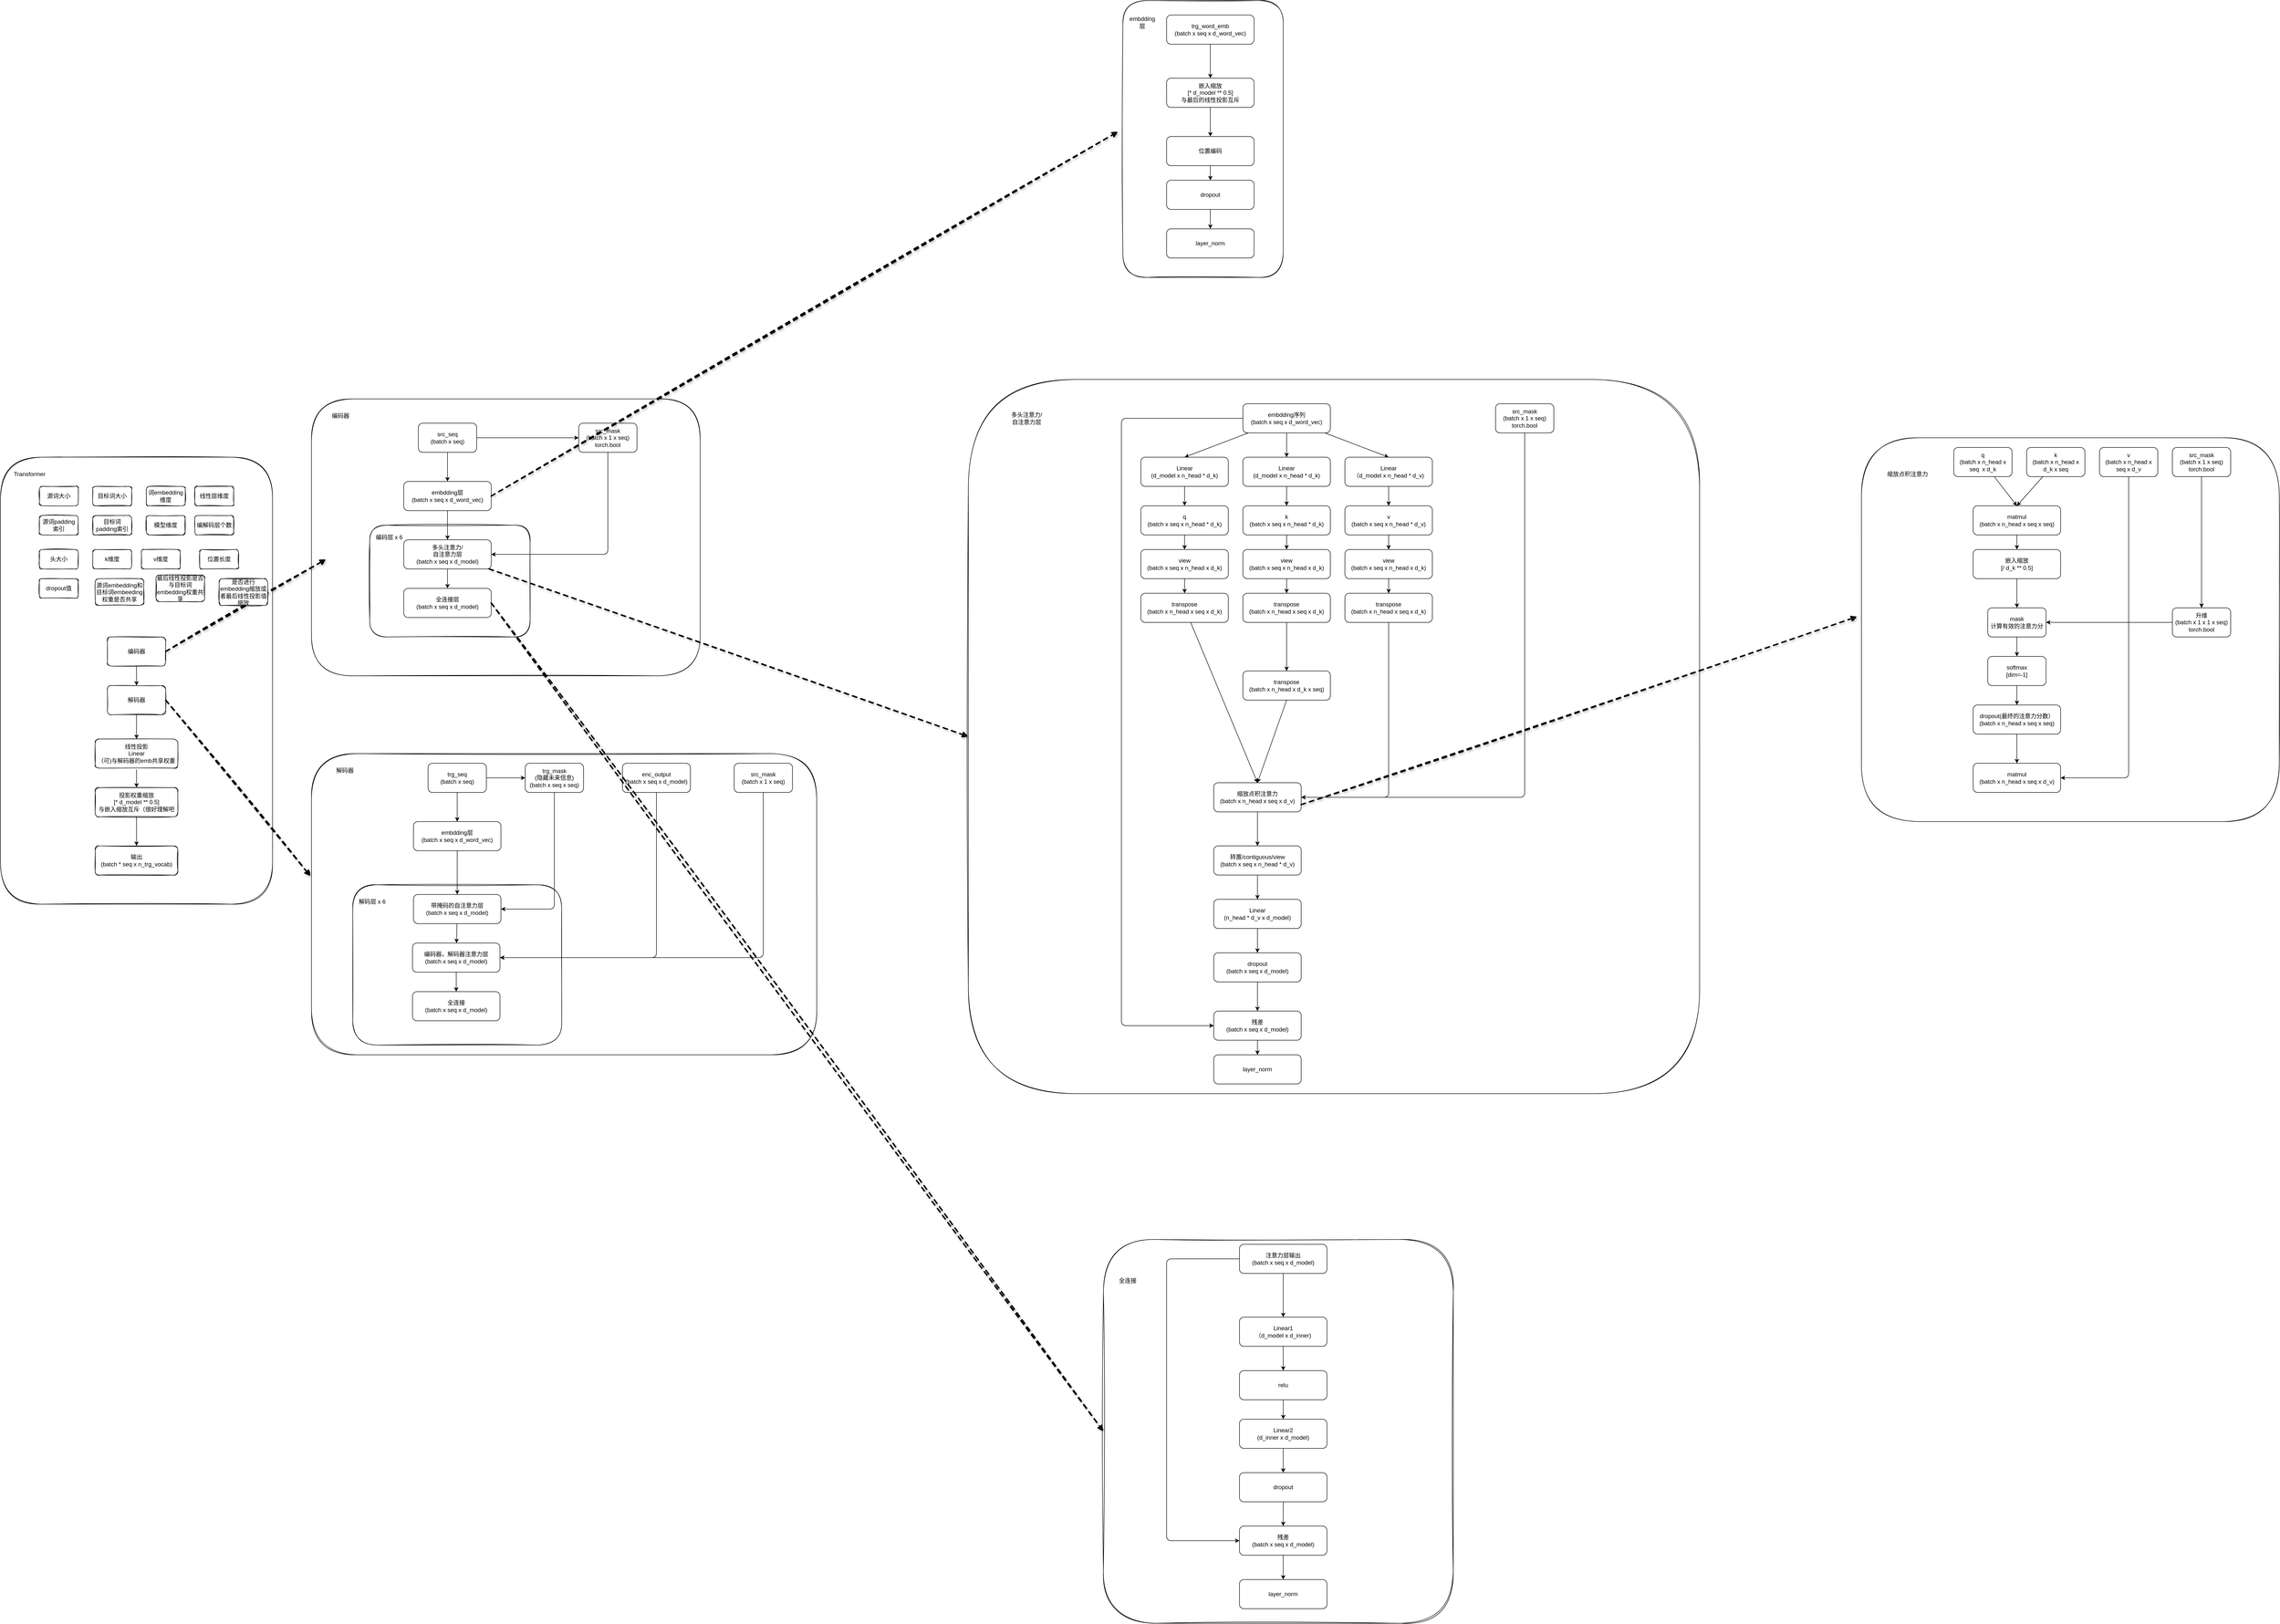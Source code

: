 <mxfile>
    <diagram id="biJ7z7tTQsiZoMqXXx1a" name="Page-1">
        <mxGraphModel dx="703" dy="2850" grid="1" gridSize="10" guides="1" tooltips="1" connect="1" arrows="1" fold="1" page="1" pageScale="1" pageWidth="827" pageHeight="1169" math="0" shadow="0">
            <root>
                <mxCell id="0"/>
                <mxCell id="1" parent="0"/>
                <mxCell id="311" value="" style="rounded=1;whiteSpace=wrap;html=1;shadow=0;sketch=1;" vertex="1" parent="1">
                    <mxGeometry x="150" y="-1080" width="560" height="920" as="geometry"/>
                </mxCell>
                <mxCell id="290" value="" style="rounded=1;whiteSpace=wrap;html=1;shadow=0;sketch=1;" vertex="1" parent="1">
                    <mxGeometry x="790" y="-1200" width="800" height="570" as="geometry"/>
                </mxCell>
                <mxCell id="288" value="" style="rounded=1;whiteSpace=wrap;html=1;shadow=0;sketch=1;" vertex="1" parent="1">
                    <mxGeometry x="2142" y="-1240" width="1505" height="1470" as="geometry"/>
                </mxCell>
                <mxCell id="287" value="" style="rounded=1;whiteSpace=wrap;html=1;shadow=0;sketch=1;" vertex="1" parent="1">
                    <mxGeometry x="910" y="-940" width="330" height="230" as="geometry"/>
                </mxCell>
                <mxCell id="188" value="" style="rounded=1;whiteSpace=wrap;html=1;shadow=0;sketch=1;" vertex="1" parent="1">
                    <mxGeometry x="3980" y="-1120" width="860" height="790" as="geometry"/>
                </mxCell>
                <mxCell id="148" value="" style="rounded=1;whiteSpace=wrap;html=1;shadow=0;sketch=1;" vertex="1" parent="1">
                    <mxGeometry x="790" y="-470" width="1040" height="620" as="geometry"/>
                </mxCell>
                <mxCell id="145" value="" style="rounded=1;whiteSpace=wrap;html=1;shadow=0;sketch=1;" vertex="1" parent="1">
                    <mxGeometry x="2460" y="-2020" width="330" height="570" as="geometry"/>
                </mxCell>
                <mxCell id="132" value="" style="rounded=1;whiteSpace=wrap;html=1;shadow=0;sketch=1;" vertex="1" parent="1">
                    <mxGeometry x="875" y="-200" width="430" height="330" as="geometry"/>
                </mxCell>
                <mxCell id="90" value="" style="rounded=1;whiteSpace=wrap;html=1;sketch=1;curveFitting=1;jiggle=2;shadow=0;" vertex="1" parent="1">
                    <mxGeometry x="2420" y="530" width="720" height="790" as="geometry"/>
                </mxCell>
                <mxCell id="5" value="" style="edgeStyle=none;html=1;" edge="1" parent="1" source="3" target="4">
                    <mxGeometry relative="1" as="geometry"/>
                </mxCell>
                <mxCell id="7" value="" style="edgeStyle=none;html=1;" edge="1" parent="1" source="3">
                    <mxGeometry relative="1" as="geometry">
                        <mxPoint x="1070.0" y="-1030" as="targetPoint"/>
                    </mxGeometry>
                </mxCell>
                <mxCell id="3" value="src_seq&lt;br&gt;(batch x seq)" style="rounded=1;whiteSpace=wrap;html=1;" vertex="1" parent="1">
                    <mxGeometry x="1010" y="-1150" width="120" height="60" as="geometry"/>
                </mxCell>
                <mxCell id="282" style="edgeStyle=none;html=1;entryX=1;entryY=0.5;entryDx=0;entryDy=0;" edge="1" parent="1" source="4" target="196">
                    <mxGeometry relative="1" as="geometry">
                        <mxPoint x="1400" y="-1050" as="targetPoint"/>
                        <Array as="points">
                            <mxPoint x="1400" y="-880"/>
                        </Array>
                    </mxGeometry>
                </mxCell>
                <mxCell id="4" value="src_mask&lt;br&gt;(batch x 1 x seq)&lt;br&gt;torch.bool" style="rounded=1;whiteSpace=wrap;html=1;" vertex="1" parent="1">
                    <mxGeometry x="1340" y="-1150" width="120" height="60" as="geometry"/>
                </mxCell>
                <mxCell id="84" value="" style="edgeStyle=none;html=1;" edge="1" parent="1" source="74" target="76">
                    <mxGeometry relative="1" as="geometry"/>
                </mxCell>
                <mxCell id="74" value="Linear1&lt;br&gt;（d_model x d_inner)" style="rounded=1;whiteSpace=wrap;html=1;" vertex="1" parent="1">
                    <mxGeometry x="2700" y="690" width="180" height="60" as="geometry"/>
                </mxCell>
                <mxCell id="86" value="" style="edgeStyle=none;html=1;" edge="1" parent="1" source="75" target="77">
                    <mxGeometry relative="1" as="geometry"/>
                </mxCell>
                <mxCell id="75" value="Linear2&lt;br&gt;(d_inner x d_model)" style="rounded=1;whiteSpace=wrap;html=1;" vertex="1" parent="1">
                    <mxGeometry x="2700" y="900" width="180" height="60" as="geometry"/>
                </mxCell>
                <mxCell id="85" value="" style="edgeStyle=none;html=1;" edge="1" parent="1" source="76" target="75">
                    <mxGeometry relative="1" as="geometry"/>
                </mxCell>
                <mxCell id="76" value="relu" style="rounded=1;whiteSpace=wrap;html=1;" vertex="1" parent="1">
                    <mxGeometry x="2700" y="800" width="180" height="60" as="geometry"/>
                </mxCell>
                <mxCell id="87" value="" style="edgeStyle=none;html=1;" edge="1" parent="1" source="77" target="81">
                    <mxGeometry relative="1" as="geometry"/>
                </mxCell>
                <mxCell id="77" value="dropout" style="rounded=1;whiteSpace=wrap;html=1;" vertex="1" parent="1">
                    <mxGeometry x="2700" y="1010" width="180" height="60" as="geometry"/>
                </mxCell>
                <mxCell id="83" value="" style="edgeStyle=none;html=1;" edge="1" parent="1" source="79" target="74">
                    <mxGeometry relative="1" as="geometry"/>
                </mxCell>
                <mxCell id="89" style="edgeStyle=none;html=1;entryX=0;entryY=0.5;entryDx=0;entryDy=0;" edge="1" parent="1" source="79" target="81">
                    <mxGeometry relative="1" as="geometry">
                        <Array as="points">
                            <mxPoint x="2550" y="570"/>
                            <mxPoint x="2550" y="1150"/>
                        </Array>
                    </mxGeometry>
                </mxCell>
                <mxCell id="79" value="注意力层输出&lt;br&gt;(batch x seq x d_model)" style="rounded=1;whiteSpace=wrap;html=1;" vertex="1" parent="1">
                    <mxGeometry x="2700" y="540" width="180" height="60" as="geometry"/>
                </mxCell>
                <mxCell id="88" value="" style="edgeStyle=none;html=1;" edge="1" parent="1" source="81" target="82">
                    <mxGeometry relative="1" as="geometry"/>
                </mxCell>
                <mxCell id="81" value="残差&lt;br&gt;(batch x seq x d_model)" style="rounded=1;whiteSpace=wrap;html=1;" vertex="1" parent="1">
                    <mxGeometry x="2700" y="1120" width="180" height="60" as="geometry"/>
                </mxCell>
                <mxCell id="82" value="layer_norm" style="rounded=1;whiteSpace=wrap;html=1;" vertex="1" parent="1">
                    <mxGeometry x="2700" y="1230" width="180" height="60" as="geometry"/>
                </mxCell>
                <mxCell id="94" value="全连接" style="text;html=1;strokeColor=none;fillColor=none;align=center;verticalAlign=middle;whiteSpace=wrap;rounded=0;shadow=0;sketch=1;" vertex="1" parent="1">
                    <mxGeometry x="2440" y="600" width="60" height="30" as="geometry"/>
                </mxCell>
                <mxCell id="104" value="编码层 x 6" style="text;html=1;strokeColor=none;fillColor=none;align=center;verticalAlign=middle;whiteSpace=wrap;rounded=0;shadow=0;sketch=1;" vertex="1" parent="1">
                    <mxGeometry x="920" y="-930" width="60" height="30" as="geometry"/>
                </mxCell>
                <mxCell id="106" value="编码器" style="text;html=1;strokeColor=none;fillColor=none;align=center;verticalAlign=middle;whiteSpace=wrap;rounded=0;shadow=0;sketch=1;" vertex="1" parent="1">
                    <mxGeometry x="820" y="-1180" width="60" height="30" as="geometry"/>
                </mxCell>
                <mxCell id="109" value="" style="edgeStyle=none;html=1;" edge="1" parent="1" source="107" target="108">
                    <mxGeometry relative="1" as="geometry"/>
                </mxCell>
                <mxCell id="115" value="" style="edgeStyle=none;html=1;" edge="1" parent="1" source="107" target="110">
                    <mxGeometry relative="1" as="geometry"/>
                </mxCell>
                <mxCell id="107" value="trg_seq&lt;br&gt;(batch x seq)" style="rounded=1;whiteSpace=wrap;html=1;" vertex="1" parent="1">
                    <mxGeometry x="1030" y="-450" width="120" height="60" as="geometry"/>
                </mxCell>
                <mxCell id="123" style="edgeStyle=none;html=1;entryX=1;entryY=0.5;entryDx=0;entryDy=0;" edge="1" parent="1" source="108" target="121">
                    <mxGeometry relative="1" as="geometry">
                        <Array as="points">
                            <mxPoint x="1290" y="-150"/>
                        </Array>
                    </mxGeometry>
                </mxCell>
                <mxCell id="108" value="trg_mask&lt;br&gt;(隐藏未来信息)&lt;br&gt;(batch x seq x seq)" style="rounded=1;whiteSpace=wrap;html=1;" vertex="1" parent="1">
                    <mxGeometry x="1230" y="-450" width="120" height="60" as="geometry"/>
                </mxCell>
                <mxCell id="147" value="" style="edgeStyle=none;html=1;entryX=0.5;entryY=0;entryDx=0;entryDy=0;" edge="1" parent="1" source="110" target="121">
                    <mxGeometry relative="1" as="geometry"/>
                </mxCell>
                <mxCell id="110" value="embdding层&lt;br&gt;(batch x seq x d_word_vec)" style="rounded=1;whiteSpace=wrap;html=1;" vertex="1" parent="1">
                    <mxGeometry x="1000" y="-330" width="180" height="60" as="geometry"/>
                </mxCell>
                <mxCell id="125" value="" style="edgeStyle=none;html=1;" edge="1" parent="1" source="121" target="124">
                    <mxGeometry relative="1" as="geometry"/>
                </mxCell>
                <mxCell id="121" value="带掩码的自注意力层&lt;br&gt;(batch x seq x d_model)" style="rounded=1;whiteSpace=wrap;html=1;" vertex="1" parent="1">
                    <mxGeometry x="1000" y="-180" width="180" height="60" as="geometry"/>
                </mxCell>
                <mxCell id="131" value="" style="edgeStyle=none;html=1;" edge="1" parent="1" source="124" target="130">
                    <mxGeometry relative="1" as="geometry"/>
                </mxCell>
                <mxCell id="124" value="编码器，解码器注意力层&lt;br&gt;(batch x seq x d_model)" style="rounded=1;whiteSpace=wrap;html=1;" vertex="1" parent="1">
                    <mxGeometry x="998" y="-80" width="180" height="60" as="geometry"/>
                </mxCell>
                <mxCell id="128" style="edgeStyle=none;html=1;entryX=1;entryY=0.5;entryDx=0;entryDy=0;" edge="1" parent="1" source="126" target="124">
                    <mxGeometry relative="1" as="geometry">
                        <mxPoint x="1190.0" y="340" as="targetPoint"/>
                        <Array as="points">
                            <mxPoint x="1500" y="-50"/>
                        </Array>
                    </mxGeometry>
                </mxCell>
                <mxCell id="126" value="enc_output&lt;br&gt;(batch x seq x d_model)" style="rounded=1;whiteSpace=wrap;html=1;" vertex="1" parent="1">
                    <mxGeometry x="1430" y="-450" width="140" height="60" as="geometry"/>
                </mxCell>
                <mxCell id="129" style="edgeStyle=none;html=1;entryX=1;entryY=0.5;entryDx=0;entryDy=0;" edge="1" parent="1" source="127" target="124">
                    <mxGeometry relative="1" as="geometry">
                        <Array as="points">
                            <mxPoint x="1720" y="-50"/>
                        </Array>
                    </mxGeometry>
                </mxCell>
                <mxCell id="127" value="src_mask&lt;br&gt;(batch x 1 x seq)" style="rounded=1;whiteSpace=wrap;html=1;" vertex="1" parent="1">
                    <mxGeometry x="1660" y="-450" width="120" height="60" as="geometry"/>
                </mxCell>
                <mxCell id="130" value="全连接&lt;br&gt;(batch x seq x d_model)" style="rounded=1;whiteSpace=wrap;html=1;" vertex="1" parent="1">
                    <mxGeometry x="998" y="20" width="180" height="60" as="geometry"/>
                </mxCell>
                <mxCell id="133" value="解码层 x 6" style="text;html=1;strokeColor=none;fillColor=none;align=center;verticalAlign=middle;whiteSpace=wrap;rounded=0;shadow=0;sketch=1;" vertex="1" parent="1">
                    <mxGeometry x="885" y="-180" width="60" height="30" as="geometry"/>
                </mxCell>
                <mxCell id="135" value="解码器" style="text;html=1;strokeColor=none;fillColor=none;align=center;verticalAlign=middle;whiteSpace=wrap;rounded=0;shadow=0;sketch=1;" vertex="1" parent="1">
                    <mxGeometry x="829" y="-450" width="60" height="30" as="geometry"/>
                </mxCell>
                <mxCell id="136" value="" style="edgeStyle=none;html=1;" edge="1" parent="1" source="137" target="139">
                    <mxGeometry relative="1" as="geometry"/>
                </mxCell>
                <mxCell id="137" value="trg_word_emb&lt;br&gt;(batch x seq x d_word_vec)" style="rounded=1;whiteSpace=wrap;html=1;" vertex="1" parent="1">
                    <mxGeometry x="2550" y="-1990" width="180" height="60" as="geometry"/>
                </mxCell>
                <mxCell id="138" value="" style="edgeStyle=none;html=1;" edge="1" parent="1" source="139" target="141">
                    <mxGeometry relative="1" as="geometry"/>
                </mxCell>
                <mxCell id="139" value="嵌入缩放&lt;br&gt;[* d_model ** 0.5]&lt;br&gt;与最后的线性投影互斥" style="rounded=1;whiteSpace=wrap;html=1;" vertex="1" parent="1">
                    <mxGeometry x="2550" y="-1860" width="180" height="60" as="geometry"/>
                </mxCell>
                <mxCell id="140" value="" style="edgeStyle=none;html=1;" edge="1" parent="1" source="141" target="143">
                    <mxGeometry relative="1" as="geometry"/>
                </mxCell>
                <mxCell id="141" value="位置编码" style="rounded=1;whiteSpace=wrap;html=1;" vertex="1" parent="1">
                    <mxGeometry x="2550" y="-1740" width="180" height="60" as="geometry"/>
                </mxCell>
                <mxCell id="142" value="" style="edgeStyle=none;html=1;" edge="1" parent="1" source="143" target="144">
                    <mxGeometry relative="1" as="geometry"/>
                </mxCell>
                <mxCell id="143" value="dropout" style="rounded=1;whiteSpace=wrap;html=1;" vertex="1" parent="1">
                    <mxGeometry x="2550" y="-1650" width="180" height="60" as="geometry"/>
                </mxCell>
                <mxCell id="144" value="layer_norm" style="rounded=1;whiteSpace=wrap;html=1;" vertex="1" parent="1">
                    <mxGeometry x="2550" y="-1550" width="180" height="60" as="geometry"/>
                </mxCell>
                <mxCell id="146" value="embdding层" style="text;html=1;strokeColor=none;fillColor=none;align=center;verticalAlign=middle;whiteSpace=wrap;rounded=0;shadow=0;sketch=1;" vertex="1" parent="1">
                    <mxGeometry x="2470" y="-1990" width="60" height="30" as="geometry"/>
                </mxCell>
                <mxCell id="163" style="edgeStyle=none;html=1;" edge="1" parent="1" source="164" target="170">
                    <mxGeometry relative="1" as="geometry"/>
                </mxCell>
                <mxCell id="164" value="升维&lt;br&gt;(batch x 1 x 1 x seq)&lt;br&gt;torch.bool" style="rounded=1;whiteSpace=wrap;html=1;" vertex="1" parent="1">
                    <mxGeometry x="4620" y="-770" width="120" height="60" as="geometry"/>
                </mxCell>
                <mxCell id="165" value="" style="edgeStyle=none;html=1;" edge="1" parent="1" source="166" target="168">
                    <mxGeometry relative="1" as="geometry"/>
                </mxCell>
                <mxCell id="166" value="matmul&lt;br&gt;(batch x n_head x seq x seq)" style="rounded=1;whiteSpace=wrap;html=1;" vertex="1" parent="1">
                    <mxGeometry x="4210" y="-980" width="180" height="60" as="geometry"/>
                </mxCell>
                <mxCell id="167" value="" style="edgeStyle=none;html=1;" edge="1" parent="1" source="168" target="170">
                    <mxGeometry relative="1" as="geometry"/>
                </mxCell>
                <mxCell id="168" value="嵌入缩放&lt;br&gt;[/ d_k ** 0.5]" style="rounded=1;whiteSpace=wrap;html=1;" vertex="1" parent="1">
                    <mxGeometry x="4210" y="-890" width="180" height="60" as="geometry"/>
                </mxCell>
                <mxCell id="169" value="" style="edgeStyle=none;html=1;" edge="1" parent="1" source="170" target="172">
                    <mxGeometry relative="1" as="geometry"/>
                </mxCell>
                <mxCell id="170" value="mask&lt;br&gt;计算有效的注意力分" style="rounded=1;whiteSpace=wrap;html=1;" vertex="1" parent="1">
                    <mxGeometry x="4240" y="-770" width="120" height="60" as="geometry"/>
                </mxCell>
                <mxCell id="171" value="" style="edgeStyle=none;html=1;" edge="1" parent="1" source="172" target="174">
                    <mxGeometry relative="1" as="geometry"/>
                </mxCell>
                <mxCell id="172" value="softmax&lt;br&gt;[dim=-1]" style="rounded=1;whiteSpace=wrap;html=1;" vertex="1" parent="1">
                    <mxGeometry x="4240" y="-670" width="120" height="60" as="geometry"/>
                </mxCell>
                <mxCell id="173" value="" style="edgeStyle=none;html=1;" edge="1" parent="1" source="174" target="175">
                    <mxGeometry relative="1" as="geometry"/>
                </mxCell>
                <mxCell id="174" value="dropout(最终的注意力分数）&lt;br&gt;(batch x n_head x seq x seq)" style="rounded=1;whiteSpace=wrap;html=1;" vertex="1" parent="1">
                    <mxGeometry x="4210" y="-570" width="180" height="60" as="geometry"/>
                </mxCell>
                <mxCell id="175" value="matmul&lt;br&gt;(batch x n_head x seq x d_v)" style="rounded=1;whiteSpace=wrap;html=1;" vertex="1" parent="1">
                    <mxGeometry x="4210" y="-450" width="180" height="60" as="geometry"/>
                </mxCell>
                <mxCell id="176" value="缩放点积注意力" style="text;html=1;strokeColor=none;fillColor=none;align=center;verticalAlign=middle;whiteSpace=wrap;rounded=0;shadow=0;sketch=1;" vertex="1" parent="1">
                    <mxGeometry x="4030" y="-1060" width="90" height="30" as="geometry"/>
                </mxCell>
                <mxCell id="178" style="edgeStyle=none;html=1;" edge="1" parent="1" source="177" target="164">
                    <mxGeometry relative="1" as="geometry"/>
                </mxCell>
                <mxCell id="177" value="src_mask&lt;br&gt;(batch x 1 x seq)&lt;br&gt;torch.bool" style="rounded=1;whiteSpace=wrap;html=1;" vertex="1" parent="1">
                    <mxGeometry x="4620" y="-1100" width="120" height="60" as="geometry"/>
                </mxCell>
                <mxCell id="185" style="edgeStyle=none;html=1;entryX=0.5;entryY=0;entryDx=0;entryDy=0;" edge="1" parent="1" source="179" target="166">
                    <mxGeometry relative="1" as="geometry"/>
                </mxCell>
                <mxCell id="179" value="q&lt;br&gt;(batch x n_head x seq&amp;nbsp; x d_k" style="rounded=1;whiteSpace=wrap;html=1;" vertex="1" parent="1">
                    <mxGeometry x="4170" y="-1100" width="120" height="60" as="geometry"/>
                </mxCell>
                <mxCell id="186" style="edgeStyle=none;html=1;entryX=0.5;entryY=0;entryDx=0;entryDy=0;" edge="1" parent="1" source="182" target="166">
                    <mxGeometry relative="1" as="geometry"/>
                </mxCell>
                <mxCell id="182" value="k&lt;br&gt;(batch x n_head x d_k x seq" style="rounded=1;whiteSpace=wrap;html=1;" vertex="1" parent="1">
                    <mxGeometry x="4320" y="-1100" width="120" height="60" as="geometry"/>
                </mxCell>
                <mxCell id="184" style="edgeStyle=none;html=1;entryX=1;entryY=0.5;entryDx=0;entryDy=0;" edge="1" parent="1" source="183" target="175">
                    <mxGeometry relative="1" as="geometry">
                        <Array as="points">
                            <mxPoint x="4530" y="-420"/>
                        </Array>
                    </mxGeometry>
                </mxCell>
                <mxCell id="183" value="v&lt;br&gt;(batch x n_head x seq x d_v" style="rounded=1;whiteSpace=wrap;html=1;" vertex="1" parent="1">
                    <mxGeometry x="4470" y="-1100" width="120" height="60" as="geometry"/>
                </mxCell>
                <mxCell id="190" value="" style="edgeStyle=none;html=1;" edge="1" parent="1" target="193">
                    <mxGeometry relative="1" as="geometry">
                        <mxPoint x="200" y="1590" as="sourcePoint"/>
                    </mxGeometry>
                </mxCell>
                <mxCell id="192" value="" style="edgeStyle=none;html=1;" edge="1" parent="1" target="195">
                    <mxGeometry relative="1" as="geometry">
                        <mxPoint x="200" y="1700" as="sourcePoint"/>
                    </mxGeometry>
                </mxCell>
                <mxCell id="286" value="" style="edgeStyle=none;html=1;" edge="1" parent="1" source="196" target="285">
                    <mxGeometry relative="1" as="geometry"/>
                </mxCell>
                <mxCell id="196" value="多头注意力/&lt;br&gt;自注意力层&lt;br&gt;(batch x seq x d_model)" style="rounded=1;whiteSpace=wrap;html=1;" vertex="1" parent="1">
                    <mxGeometry x="980" y="-910" width="180" height="60" as="geometry"/>
                </mxCell>
                <mxCell id="197" style="edgeStyle=none;html=1;entryX=0.5;entryY=0;entryDx=0;entryDy=0;" edge="1" parent="1" source="201" target="203">
                    <mxGeometry relative="1" as="geometry"/>
                </mxCell>
                <mxCell id="198" style="edgeStyle=none;html=1;entryX=0.5;entryY=0;entryDx=0;entryDy=0;" edge="1" parent="1" source="201" target="207">
                    <mxGeometry relative="1" as="geometry"/>
                </mxCell>
                <mxCell id="199" value="" style="edgeStyle=none;html=1;" edge="1" parent="1" source="201" target="205">
                    <mxGeometry relative="1" as="geometry"/>
                </mxCell>
                <mxCell id="200" style="edgeStyle=none;html=1;entryX=0;entryY=0.5;entryDx=0;entryDy=0;" edge="1" parent="1" source="201" target="236">
                    <mxGeometry relative="1" as="geometry">
                        <mxPoint x="2457" y="-490" as="targetPoint"/>
                        <Array as="points">
                            <mxPoint x="2457" y="-1160"/>
                            <mxPoint x="2457" y="90"/>
                        </Array>
                    </mxGeometry>
                </mxCell>
                <mxCell id="201" value="embdding序列&lt;br&gt;(batch x seq x d_word_vec)" style="rounded=1;whiteSpace=wrap;html=1;" vertex="1" parent="1">
                    <mxGeometry x="2707" y="-1190" width="180" height="60" as="geometry"/>
                </mxCell>
                <mxCell id="202" value="" style="edgeStyle=none;html=1;" edge="1" parent="1" source="203" target="209">
                    <mxGeometry relative="1" as="geometry"/>
                </mxCell>
                <mxCell id="203" value="Linear&lt;br&gt;(d_model x n_head * d_k)" style="rounded=1;whiteSpace=wrap;html=1;" vertex="1" parent="1">
                    <mxGeometry x="2497" y="-1080" width="180" height="60" as="geometry"/>
                </mxCell>
                <mxCell id="204" value="" style="edgeStyle=none;html=1;" edge="1" parent="1" source="205" target="211">
                    <mxGeometry relative="1" as="geometry"/>
                </mxCell>
                <mxCell id="205" value="Linear&lt;br&gt;(d_model x n_head * d_k)" style="rounded=1;whiteSpace=wrap;html=1;" vertex="1" parent="1">
                    <mxGeometry x="2707" y="-1080" width="180" height="60" as="geometry"/>
                </mxCell>
                <mxCell id="206" value="" style="edgeStyle=none;html=1;" edge="1" parent="1" source="207" target="213">
                    <mxGeometry relative="1" as="geometry"/>
                </mxCell>
                <mxCell id="207" value="Linear&lt;br&gt;（d_model x n_head * d_v)" style="rounded=1;whiteSpace=wrap;html=1;" vertex="1" parent="1">
                    <mxGeometry x="2917" y="-1080" width="180" height="60" as="geometry"/>
                </mxCell>
                <mxCell id="208" value="" style="edgeStyle=none;html=1;" edge="1" parent="1" source="209" target="215">
                    <mxGeometry relative="1" as="geometry"/>
                </mxCell>
                <mxCell id="209" value="q&lt;br&gt;(batch x seq x n_head * d_k)" style="rounded=1;whiteSpace=wrap;html=1;" vertex="1" parent="1">
                    <mxGeometry x="2497" y="-980" width="180" height="60" as="geometry"/>
                </mxCell>
                <mxCell id="210" value="" style="edgeStyle=none;html=1;" edge="1" parent="1" source="211" target="217">
                    <mxGeometry relative="1" as="geometry"/>
                </mxCell>
                <mxCell id="211" value="k&lt;br&gt;(batch x seq x n_head * d_k)" style="rounded=1;whiteSpace=wrap;html=1;" vertex="1" parent="1">
                    <mxGeometry x="2707" y="-980" width="180" height="60" as="geometry"/>
                </mxCell>
                <mxCell id="212" value="" style="edgeStyle=none;html=1;" edge="1" parent="1" source="213" target="219">
                    <mxGeometry relative="1" as="geometry"/>
                </mxCell>
                <mxCell id="213" value="v&lt;br&gt;(batch x seq x n_head * d_v)" style="rounded=1;whiteSpace=wrap;html=1;" vertex="1" parent="1">
                    <mxGeometry x="2917" y="-980" width="180" height="60" as="geometry"/>
                </mxCell>
                <mxCell id="214" value="" style="edgeStyle=none;html=1;" edge="1" parent="1" source="215" target="221">
                    <mxGeometry relative="1" as="geometry"/>
                </mxCell>
                <mxCell id="215" value="view&lt;br&gt;(batch x seq x n_head x d_k)" style="rounded=1;whiteSpace=wrap;html=1;" vertex="1" parent="1">
                    <mxGeometry x="2497" y="-890" width="180" height="60" as="geometry"/>
                </mxCell>
                <mxCell id="216" value="" style="edgeStyle=none;html=1;" edge="1" parent="1" source="217" target="223">
                    <mxGeometry relative="1" as="geometry"/>
                </mxCell>
                <mxCell id="217" value="view&lt;br&gt;(batch x seq x n_head x d_k)" style="rounded=1;whiteSpace=wrap;html=1;" vertex="1" parent="1">
                    <mxGeometry x="2707" y="-890" width="180" height="60" as="geometry"/>
                </mxCell>
                <mxCell id="218" value="" style="edgeStyle=none;html=1;" edge="1" parent="1" source="219" target="225">
                    <mxGeometry relative="1" as="geometry"/>
                </mxCell>
                <mxCell id="219" value="view&lt;br&gt;(batch x seq x n_head x d_k)" style="rounded=1;whiteSpace=wrap;html=1;" vertex="1" parent="1">
                    <mxGeometry x="2917" y="-890" width="180" height="60" as="geometry"/>
                </mxCell>
                <mxCell id="220" style="edgeStyle=none;html=1;entryX=0.5;entryY=0;entryDx=0;entryDy=0;" edge="1" parent="1" source="221" target="226">
                    <mxGeometry relative="1" as="geometry"/>
                </mxCell>
                <mxCell id="221" value="transpose&lt;br&gt;(batch x n_head&amp;nbsp;x seq x d_k)" style="rounded=1;whiteSpace=wrap;html=1;" vertex="1" parent="1">
                    <mxGeometry x="2497" y="-800" width="180" height="60" as="geometry"/>
                </mxCell>
                <mxCell id="222" value="" style="edgeStyle=none;html=1;" edge="1" parent="1" source="223" target="228">
                    <mxGeometry relative="1" as="geometry"/>
                </mxCell>
                <mxCell id="223" value="transpose&lt;br&gt;(batch x n_head&amp;nbsp;x seq x d_k)" style="rounded=1;whiteSpace=wrap;html=1;" vertex="1" parent="1">
                    <mxGeometry x="2707" y="-800" width="180" height="60" as="geometry"/>
                </mxCell>
                <mxCell id="224" style="edgeStyle=none;html=1;entryX=1;entryY=0.5;entryDx=0;entryDy=0;" edge="1" parent="1" source="225" target="226">
                    <mxGeometry relative="1" as="geometry">
                        <mxPoint x="2787" as="targetPoint"/>
                        <Array as="points">
                            <mxPoint x="3007" y="-380"/>
                        </Array>
                    </mxGeometry>
                </mxCell>
                <mxCell id="225" value="transpose&lt;br&gt;(batch x n_head&amp;nbsp;x seq x d_k)" style="rounded=1;whiteSpace=wrap;html=1;" vertex="1" parent="1">
                    <mxGeometry x="2917" y="-800" width="180" height="60" as="geometry"/>
                </mxCell>
                <mxCell id="226" value="缩放点积注意力&lt;br&gt;(batch x n_head x seq x d_v)" style="rounded=1;whiteSpace=wrap;html=1;" vertex="1" parent="1">
                    <mxGeometry x="2647" y="-410" width="180" height="60" as="geometry"/>
                </mxCell>
                <mxCell id="227" style="edgeStyle=none;html=1;entryX=0.5;entryY=0;entryDx=0;entryDy=0;exitX=0.5;exitY=1;exitDx=0;exitDy=0;" edge="1" parent="1" source="228" target="226">
                    <mxGeometry relative="1" as="geometry"/>
                </mxCell>
                <mxCell id="228" value="transpose&lt;br&gt;(batch x n_head&amp;nbsp;x d_k x seq)" style="rounded=1;whiteSpace=wrap;html=1;" vertex="1" parent="1">
                    <mxGeometry x="2707" y="-640" width="180" height="60" as="geometry"/>
                </mxCell>
                <mxCell id="229" value="" style="edgeStyle=none;html=1;" edge="1" parent="1" target="231">
                    <mxGeometry relative="1" as="geometry">
                        <mxPoint x="2737" y="-350" as="sourcePoint"/>
                    </mxGeometry>
                </mxCell>
                <mxCell id="230" value="" style="edgeStyle=none;html=1;" edge="1" parent="1" source="231" target="233">
                    <mxGeometry relative="1" as="geometry"/>
                </mxCell>
                <mxCell id="231" value="转置/contiguous/view&lt;br&gt;(batch x seq&amp;nbsp;x n_head * d_v)" style="rounded=1;whiteSpace=wrap;html=1;" vertex="1" parent="1">
                    <mxGeometry x="2647" y="-280" width="180" height="60" as="geometry"/>
                </mxCell>
                <mxCell id="232" value="" style="edgeStyle=none;html=1;" edge="1" parent="1" source="233" target="235">
                    <mxGeometry relative="1" as="geometry"/>
                </mxCell>
                <mxCell id="233" value="Linear&lt;br&gt;(n_head * d_v x d_model)" style="rounded=1;whiteSpace=wrap;html=1;" vertex="1" parent="1">
                    <mxGeometry x="2647" y="-170" width="180" height="60" as="geometry"/>
                </mxCell>
                <mxCell id="234" value="" style="edgeStyle=none;html=1;" edge="1" parent="1" source="235" target="236">
                    <mxGeometry relative="1" as="geometry"/>
                </mxCell>
                <mxCell id="235" value="dropout&lt;br&gt;(batch x seq x d_model)" style="rounded=1;whiteSpace=wrap;html=1;" vertex="1" parent="1">
                    <mxGeometry x="2647" y="-60" width="180" height="60" as="geometry"/>
                </mxCell>
                <mxCell id="278" value="" style="edgeStyle=none;html=1;" edge="1" parent="1" source="236" target="277">
                    <mxGeometry relative="1" as="geometry"/>
                </mxCell>
                <mxCell id="236" value="残差&lt;br&gt;(batch x seq x d_model)" style="rounded=1;whiteSpace=wrap;html=1;" vertex="1" parent="1">
                    <mxGeometry x="2647" y="60" width="180" height="60" as="geometry"/>
                </mxCell>
                <mxCell id="277" value="layer_norm" style="rounded=1;whiteSpace=wrap;html=1;" vertex="1" parent="1">
                    <mxGeometry x="2647" y="150" width="180" height="60" as="geometry"/>
                </mxCell>
                <mxCell id="280" style="edgeStyle=none;html=1;entryX=1;entryY=0.5;entryDx=0;entryDy=0;" edge="1" parent="1" source="279" target="226">
                    <mxGeometry relative="1" as="geometry">
                        <Array as="points">
                            <mxPoint x="3287" y="-380"/>
                        </Array>
                    </mxGeometry>
                </mxCell>
                <mxCell id="279" value="src_mask&lt;br&gt;(batch x 1 x seq)&lt;br&gt;torch.bool" style="rounded=1;whiteSpace=wrap;html=1;" vertex="1" parent="1">
                    <mxGeometry x="3227" y="-1190" width="120" height="60" as="geometry"/>
                </mxCell>
                <mxCell id="284" value="" style="edgeStyle=none;html=1;" edge="1" parent="1" source="283" target="196">
                    <mxGeometry relative="1" as="geometry"/>
                </mxCell>
                <mxCell id="283" value="embdding层&lt;br&gt;(batch x seq x d_word_vec)" style="rounded=1;whiteSpace=wrap;html=1;" vertex="1" parent="1">
                    <mxGeometry x="980" y="-1030" width="180" height="60" as="geometry"/>
                </mxCell>
                <mxCell id="285" value="全连接层&lt;br&gt;(batch x seq x d_model)" style="rounded=1;whiteSpace=wrap;html=1;" vertex="1" parent="1">
                    <mxGeometry x="980" y="-810" width="180" height="60" as="geometry"/>
                </mxCell>
                <mxCell id="289" value="多头注意力/&lt;br&gt;自注意力层" style="text;html=1;strokeColor=none;fillColor=none;align=center;verticalAlign=middle;whiteSpace=wrap;rounded=0;shadow=0;sketch=1;" vertex="1" parent="1">
                    <mxGeometry x="2227" y="-1175" width="70" height="30" as="geometry"/>
                </mxCell>
                <mxCell id="298" value="" style="edgeStyle=none;html=1;" edge="1" parent="1" source="292" target="293">
                    <mxGeometry relative="1" as="geometry"/>
                </mxCell>
                <mxCell id="292" value="编码器" style="rounded=1;whiteSpace=wrap;html=1;shadow=0;sketch=1;" vertex="1" parent="1">
                    <mxGeometry x="370" y="-710" width="120" height="60" as="geometry"/>
                </mxCell>
                <mxCell id="299" value="" style="edgeStyle=none;html=1;" edge="1" parent="1" source="293" target="294">
                    <mxGeometry relative="1" as="geometry"/>
                </mxCell>
                <mxCell id="293" value="解码器" style="rounded=1;whiteSpace=wrap;html=1;shadow=0;sketch=1;" vertex="1" parent="1">
                    <mxGeometry x="370" y="-610" width="120" height="60" as="geometry"/>
                </mxCell>
                <mxCell id="300" value="" style="edgeStyle=none;html=1;" edge="1" parent="1" source="294" target="295">
                    <mxGeometry relative="1" as="geometry"/>
                </mxCell>
                <mxCell id="294" value="线性投影&lt;br&gt;Linear&lt;br&gt;（可)与解码器的emb共享权重" style="rounded=1;whiteSpace=wrap;html=1;shadow=0;sketch=1;" vertex="1" parent="1">
                    <mxGeometry x="345" y="-500" width="170" height="60" as="geometry"/>
                </mxCell>
                <mxCell id="301" value="" style="edgeStyle=none;html=1;" edge="1" parent="1" source="295" target="297">
                    <mxGeometry relative="1" as="geometry"/>
                </mxCell>
                <mxCell id="295" value="投影权重缩放&lt;br&gt;[* d_model ** 0.5]&lt;br&gt;与嵌入缩放互斥（很好理解吧" style="rounded=1;whiteSpace=wrap;html=1;shadow=0;sketch=1;" vertex="1" parent="1">
                    <mxGeometry x="345" y="-400" width="170" height="60" as="geometry"/>
                </mxCell>
                <mxCell id="297" value="输出&lt;br&gt;(batch * seq x n_trg_vocab)" style="rounded=1;whiteSpace=wrap;html=1;shadow=0;sketch=1;" vertex="1" parent="1">
                    <mxGeometry x="345" y="-280" width="170" height="60" as="geometry"/>
                </mxCell>
                <mxCell id="303" value="Transformer" style="text;html=1;strokeColor=none;fillColor=none;align=center;verticalAlign=middle;whiteSpace=wrap;rounded=0;shadow=0;sketch=1;" vertex="1" parent="1">
                    <mxGeometry x="180" y="-1060" width="60" height="30" as="geometry"/>
                </mxCell>
                <mxCell id="304" value="" style="endArrow=classic;html=1;exitX=1;exitY=0.5;exitDx=0;exitDy=0;strokeWidth=3;shadow=1;sketch=1;curveFitting=1;jiggle=2;dashed=1;" edge="1" parent="1" source="292">
                    <mxGeometry width="50" height="50" relative="1" as="geometry">
                        <mxPoint x="630.0" y="-678.82" as="sourcePoint"/>
                        <mxPoint x="820" y="-870" as="targetPoint"/>
                    </mxGeometry>
                </mxCell>
                <mxCell id="310" value="" style="endArrow=classic;html=1;exitX=1;exitY=0.5;exitDx=0;exitDy=0;entryX=-0.002;entryY=0.407;entryDx=0;entryDy=0;entryPerimeter=0;dashed=1;strokeWidth=3;shadow=1;sketch=1;curveFitting=1;jiggle=2;" edge="1" parent="1" source="293" target="148">
                    <mxGeometry width="50" height="50" relative="1" as="geometry">
                        <mxPoint x="690" y="-520" as="sourcePoint"/>
                        <mxPoint x="740" y="-570" as="targetPoint"/>
                    </mxGeometry>
                </mxCell>
                <mxCell id="312" value="" style="endArrow=classic;html=1;shadow=1;dashed=1;sketch=1;strokeWidth=3;exitX=1;exitY=0.75;exitDx=0;exitDy=0;entryX=-0.01;entryY=0.466;entryDx=0;entryDy=0;entryPerimeter=0;" edge="1" parent="1" source="226" target="188">
                    <mxGeometry width="50" height="50" relative="1" as="geometry">
                        <mxPoint x="3470" y="-630" as="sourcePoint"/>
                        <mxPoint x="3520" y="-680" as="targetPoint"/>
                    </mxGeometry>
                </mxCell>
                <mxCell id="313" value="" style="endArrow=classic;html=1;shadow=1;dashed=1;sketch=1;strokeWidth=3;exitX=1;exitY=0.5;exitDx=0;exitDy=0;" edge="1" parent="1" source="283">
                    <mxGeometry width="50" height="50" relative="1" as="geometry">
                        <mxPoint x="2030" y="-920" as="sourcePoint"/>
                        <mxPoint x="2450" y="-1750" as="targetPoint"/>
                    </mxGeometry>
                </mxCell>
                <mxCell id="314" value="" style="endArrow=classic;html=1;shadow=1;dashed=1;sketch=1;strokeWidth=3;entryX=0;entryY=0.5;entryDx=0;entryDy=0;fontStyle=1" edge="1" parent="1" source="196" target="288">
                    <mxGeometry width="50" height="50" relative="1" as="geometry">
                        <mxPoint x="2030" y="-630" as="sourcePoint"/>
                        <mxPoint x="2080" y="-680" as="targetPoint"/>
                    </mxGeometry>
                </mxCell>
                <mxCell id="315" value="" style="endArrow=classic;html=1;shadow=1;dashed=1;sketch=1;strokeWidth=3;exitX=1;exitY=0.5;exitDx=0;exitDy=0;entryX=0;entryY=0.5;entryDx=0;entryDy=0;" edge="1" parent="1" source="285" target="90">
                    <mxGeometry width="50" height="50" relative="1" as="geometry">
                        <mxPoint x="2030" y="-350" as="sourcePoint"/>
                        <mxPoint x="2080" y="-400" as="targetPoint"/>
                    </mxGeometry>
                </mxCell>
                <mxCell id="316" value="源词大小" style="rounded=1;whiteSpace=wrap;html=1;shadow=0;sketch=1;" vertex="1" parent="1">
                    <mxGeometry x="230" y="-1020" width="80" height="40" as="geometry"/>
                </mxCell>
                <mxCell id="317" value="目标词大小" style="rounded=1;whiteSpace=wrap;html=1;shadow=0;sketch=1;" vertex="1" parent="1">
                    <mxGeometry x="340" y="-1020" width="80" height="40" as="geometry"/>
                </mxCell>
                <mxCell id="318" value="源词padding索引" style="rounded=1;whiteSpace=wrap;html=1;shadow=0;sketch=1;" vertex="1" parent="1">
                    <mxGeometry x="230" y="-960" width="80" height="40" as="geometry"/>
                </mxCell>
                <mxCell id="319" value="目标词padding索引" style="rounded=1;whiteSpace=wrap;html=1;shadow=0;sketch=1;" vertex="1" parent="1">
                    <mxGeometry x="340" y="-960" width="80" height="40" as="geometry"/>
                </mxCell>
                <mxCell id="320" value="词embedding维度" style="rounded=1;whiteSpace=wrap;html=1;shadow=0;sketch=1;" vertex="1" parent="1">
                    <mxGeometry x="450" y="-1020" width="80" height="40" as="geometry"/>
                </mxCell>
                <mxCell id="321" value="模型维度" style="rounded=1;whiteSpace=wrap;html=1;shadow=0;sketch=1;" vertex="1" parent="1">
                    <mxGeometry x="450" y="-960" width="80" height="40" as="geometry"/>
                </mxCell>
                <mxCell id="322" value="线性层维度" style="rounded=1;whiteSpace=wrap;html=1;shadow=0;sketch=1;" vertex="1" parent="1">
                    <mxGeometry x="550" y="-1020" width="80" height="40" as="geometry"/>
                </mxCell>
                <mxCell id="333" value="编解码层个数" style="rounded=1;whiteSpace=wrap;html=1;shadow=0;sketch=1;" vertex="1" parent="1">
                    <mxGeometry x="550" y="-960" width="80" height="40" as="geometry"/>
                </mxCell>
                <mxCell id="334" value="头大小" style="rounded=1;whiteSpace=wrap;html=1;shadow=0;sketch=1;" vertex="1" parent="1">
                    <mxGeometry x="230" y="-890" width="80" height="40" as="geometry"/>
                </mxCell>
                <mxCell id="336" value="v维度" style="rounded=1;whiteSpace=wrap;html=1;shadow=0;sketch=1;" vertex="1" parent="1">
                    <mxGeometry x="440" y="-890" width="80" height="40" as="geometry"/>
                </mxCell>
                <mxCell id="337" value="dropout值" style="rounded=1;whiteSpace=wrap;html=1;shadow=0;sketch=1;" vertex="1" parent="1">
                    <mxGeometry x="230" y="-830" width="80" height="40" as="geometry"/>
                </mxCell>
                <mxCell id="338" value="位置长度" style="rounded=1;whiteSpace=wrap;html=1;shadow=0;sketch=1;" vertex="1" parent="1">
                    <mxGeometry x="560" y="-890" width="80" height="40" as="geometry"/>
                </mxCell>
                <mxCell id="339" value="源词embedding和目标词embeeding权重是否共享" style="rounded=1;whiteSpace=wrap;html=1;shadow=0;sketch=1;" vertex="1" parent="1">
                    <mxGeometry x="345" y="-830" width="100" height="55" as="geometry"/>
                </mxCell>
                <mxCell id="340" value="最后线性投影是否与目标词embedding权重共享" style="rounded=1;whiteSpace=wrap;html=1;shadow=0;sketch=1;" vertex="1" parent="1">
                    <mxGeometry x="470" y="-837.5" width="100" height="55" as="geometry"/>
                </mxCell>
                <mxCell id="341" value="是否进行embedding缩放或者最后线性投影值缩放" style="rounded=1;whiteSpace=wrap;html=1;shadow=0;sketch=1;" vertex="1" parent="1">
                    <mxGeometry x="600" y="-830" width="100" height="55" as="geometry"/>
                </mxCell>
                <mxCell id="342" value="k维度" style="rounded=1;whiteSpace=wrap;html=1;shadow=0;sketch=1;" vertex="1" parent="1">
                    <mxGeometry x="340" y="-890" width="80" height="40" as="geometry"/>
                </mxCell>
            </root>
        </mxGraphModel>
    </diagram>
</mxfile>